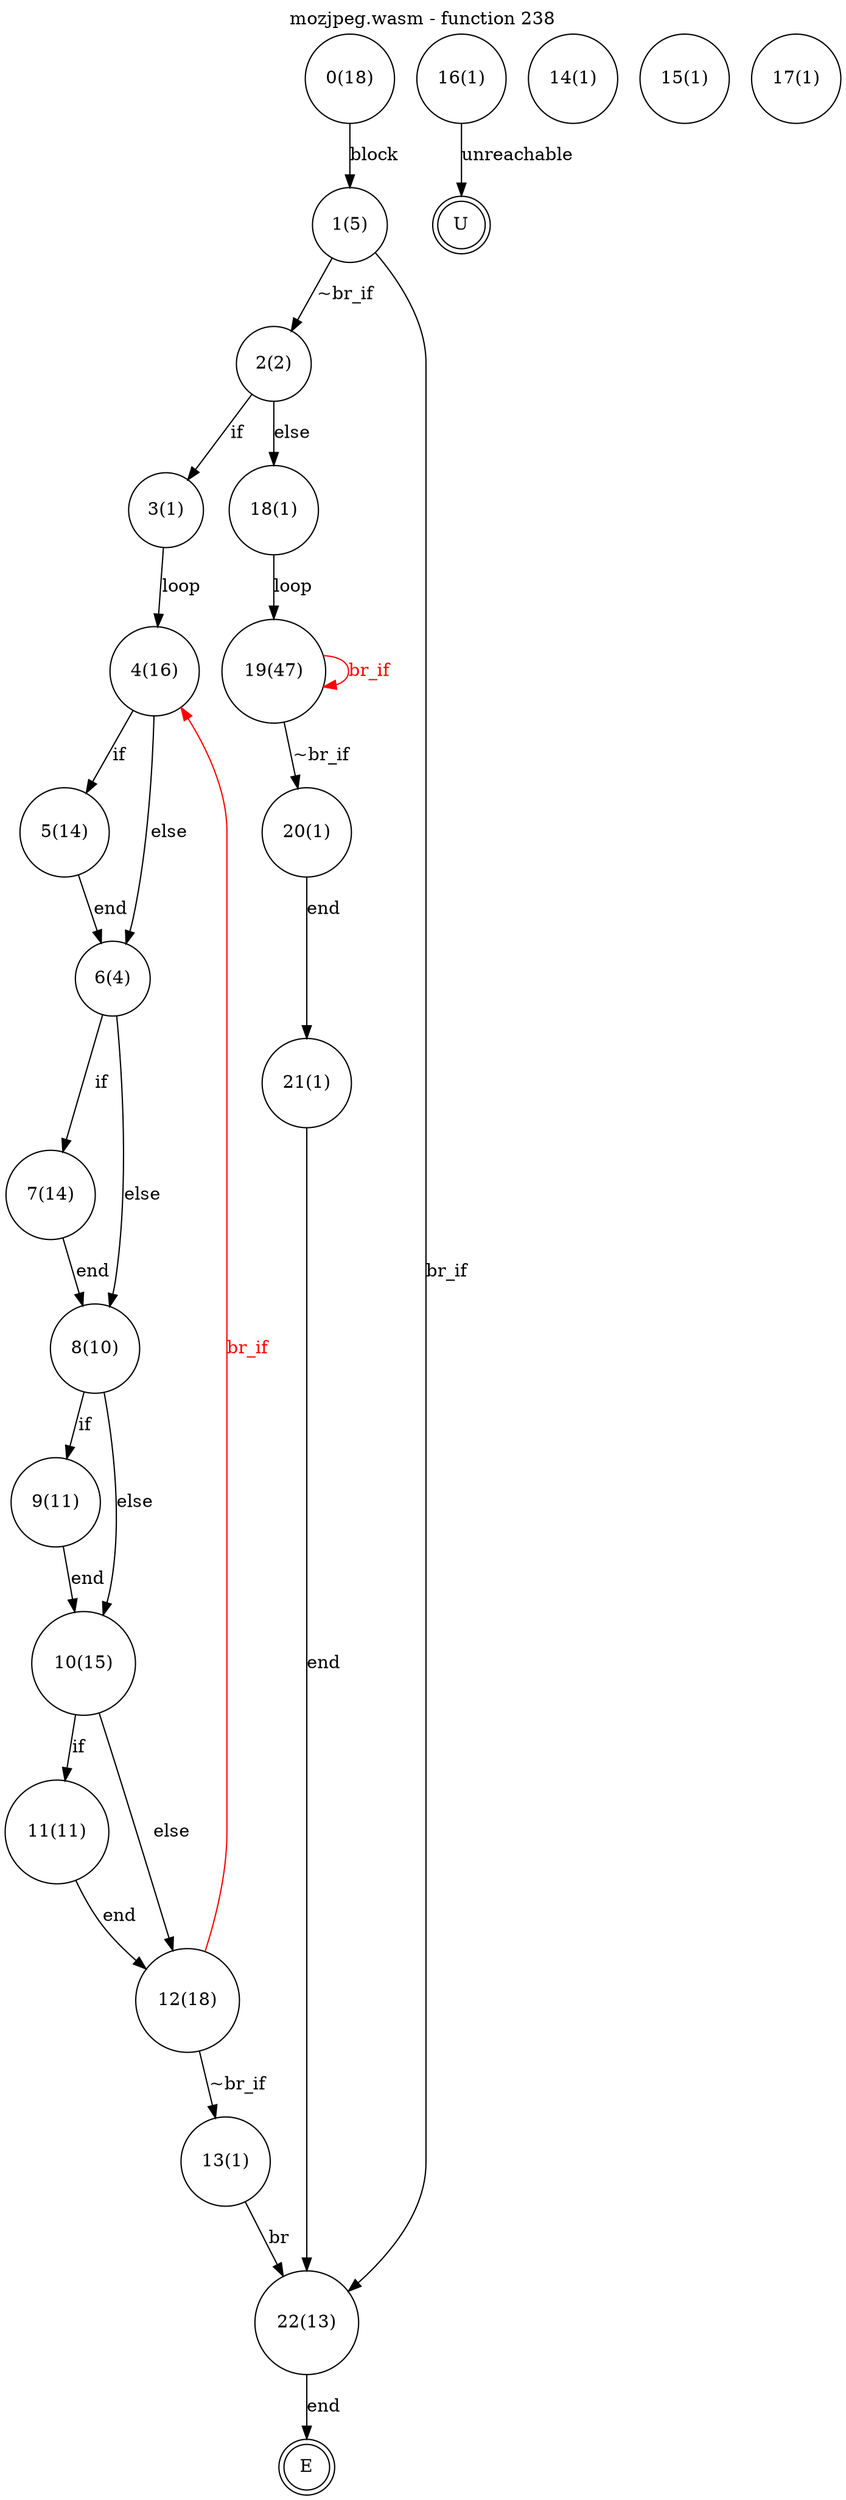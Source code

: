 digraph finite_state_machine {
    label = "mozjpeg.wasm - function 238"
    labelloc =  t
    labelfontsize = 16
    labelfontcolor = black
    labelfontname = "Helvetica"
    node [shape = doublecircle]; E U ;
node [shape=circle, fontcolor=black, style="", label="0(18)"]0
node [shape=circle, fontcolor=black, style="", label="1(5)"]1
node [shape=circle, fontcolor=black, style="", label="2(2)"]2
node [shape=circle, fontcolor=black, style="", label="3(1)"]3
node [shape=circle, fontcolor=black, style="", label="4(16)"]4
node [shape=circle, fontcolor=black, style="", label="5(14)"]5
node [shape=circle, fontcolor=black, style="", label="6(4)"]6
node [shape=circle, fontcolor=black, style="", label="7(14)"]7
node [shape=circle, fontcolor=black, style="", label="8(10)"]8
node [shape=circle, fontcolor=black, style="", label="9(11)"]9
node [shape=circle, fontcolor=black, style="", label="10(15)"]10
node [shape=circle, fontcolor=black, style="", label="11(11)"]11
node [shape=circle, fontcolor=black, style="", label="12(18)"]12
node [shape=circle, fontcolor=black, style="", label="13(1)"]13
node [shape=circle, fontcolor=black, style="", label="14(1)"]14
node [shape=circle, fontcolor=black, style="", label="15(1)"]15
node [shape=circle, fontcolor=black, style="", label="16(1)"]16
node [shape=circle, fontcolor=black, style="", label="17(1)"]17
node [shape=circle, fontcolor=black, style="", label="18(1)"]18
node [shape=circle, fontcolor=black, style="", label="19(47)"]19
node [shape=circle, fontcolor=black, style="", label="20(1)"]20
node [shape=circle, fontcolor=black, style="", label="21(1)"]21
node [shape=circle, fontcolor=black, style="", label="22(13)"]22
node [shape=circle, fontcolor=black, style="", label="E"]E
node [shape=circle, fontcolor=black, style="", label="U"]U
    0 -> 1[label="block"];
    1 -> 2[label="~br_if"];
    1 -> 22[label="br_if"];
    2 -> 3[label="if"];
    2 -> 18[label="else"];
    3 -> 4[label="loop"];
    4 -> 5[label="if"];
    4 -> 6[label="else"];
    5 -> 6[label="end"];
    6 -> 7[label="if"];
    6 -> 8[label="else"];
    7 -> 8[label="end"];
    8 -> 9[label="if"];
    8 -> 10[label="else"];
    9 -> 10[label="end"];
    10 -> 11[label="if"];
    10 -> 12[label="else"];
    11 -> 12[label="end"];
    12 -> 13[label="~br_if"];
    12 -> 4[color="red" fontcolor="red" label="br_if"];
    13 -> 22[label="br"];
    16 -> U[label="unreachable"];
    18 -> 19[label="loop"];
    19 -> 20[label="~br_if"];
    19 -> 19[color="red" fontcolor="red" label="br_if"];
    20 -> 21[label="end"];
    21 -> 22[label="end"];
    22 -> E[label="end"];
}
